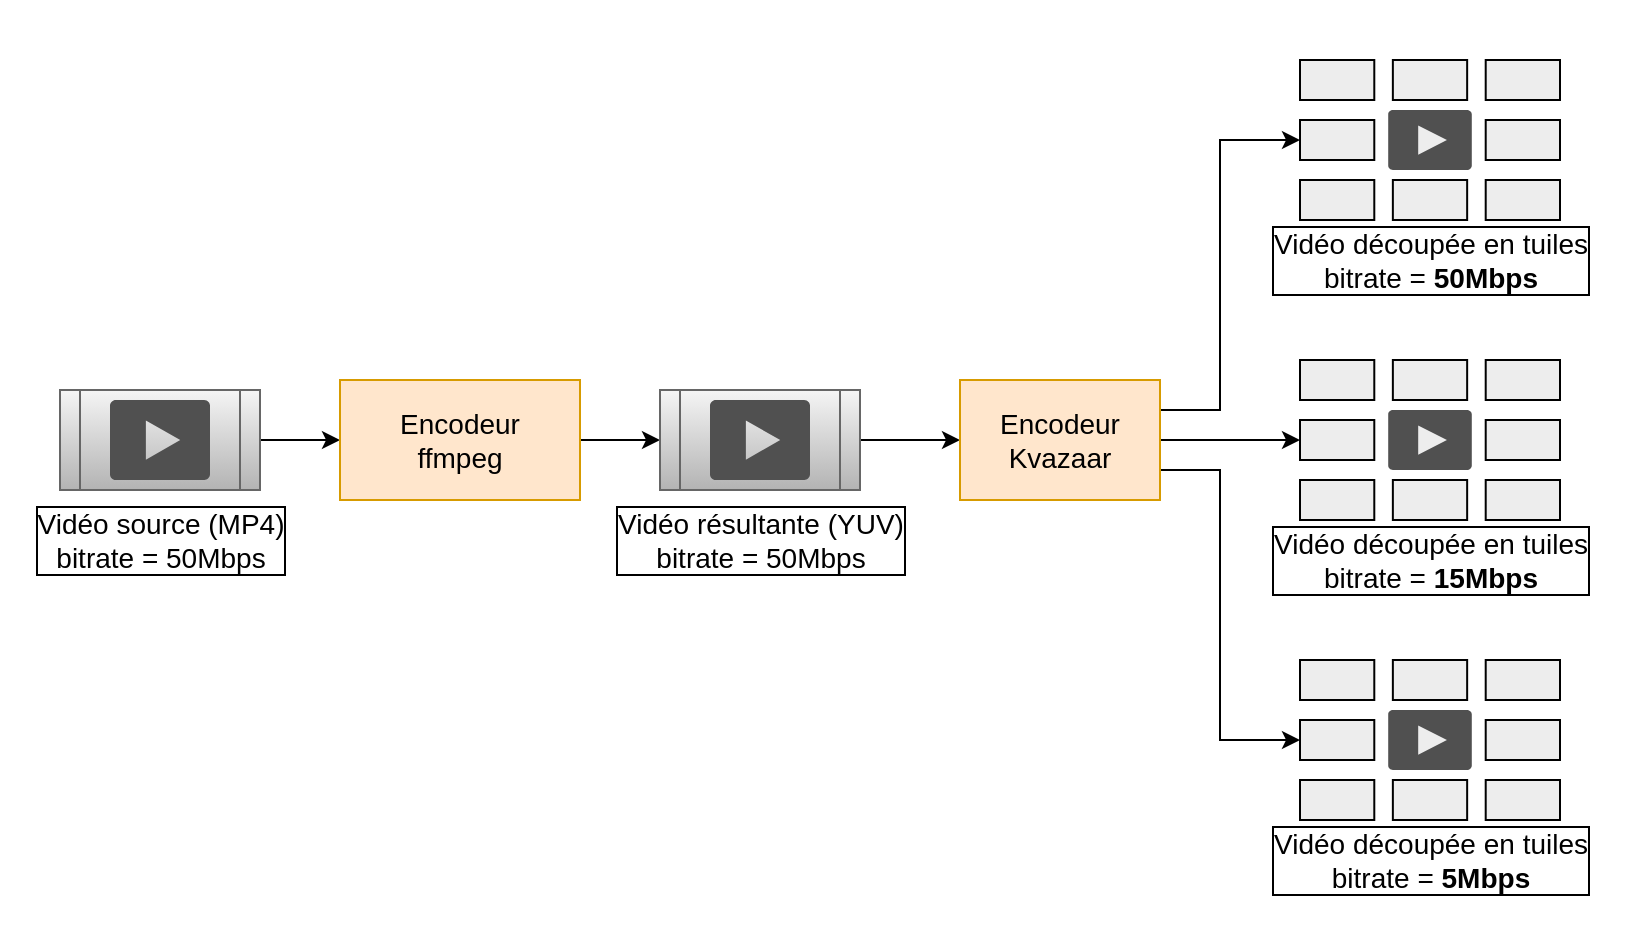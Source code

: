 <mxfile version="12.3.2" type="device" pages="1"><diagram id="p6hu_OUpitiiD3PzFgRF" name="Page-1"><mxGraphModel dx="1408" dy="808" grid="1" gridSize="10" guides="1" tooltips="1" connect="1" arrows="1" fold="1" page="1" pageScale="1" pageWidth="827" pageHeight="1169" math="0" shadow="0"><root><mxCell id="0"/><mxCell id="1" parent="0"/><mxCell id="WN9TrURKg4rjq0-x9JYa-82" value="" style="rounded=0;whiteSpace=wrap;html=1;fillColor=none;fontSize=14;strokeColor=none;" parent="1" vertex="1"><mxGeometry x="40" y="140" width="820" height="470" as="geometry"/></mxCell><mxCell id="WN9TrURKg4rjq0-x9JYa-10" style="edgeStyle=orthogonalEdgeStyle;rounded=0;orthogonalLoop=1;jettySize=auto;html=1;exitX=1;exitY=0.5;exitDx=0;exitDy=0;entryX=0;entryY=0.5;entryDx=0;entryDy=0;" parent="1" source="WN9TrURKg4rjq0-x9JYa-7" target="WN9TrURKg4rjq0-x9JYa-13" edge="1"><mxGeometry relative="1" as="geometry"><mxPoint x="240" y="360" as="targetPoint"/></mxGeometry></mxCell><mxCell id="WN9TrURKg4rjq0-x9JYa-14" style="edgeStyle=orthogonalEdgeStyle;rounded=0;orthogonalLoop=1;jettySize=auto;html=1;exitX=1;exitY=0.5;exitDx=0;exitDy=0;fontSize=14;entryX=0;entryY=0.5;entryDx=0;entryDy=0;" parent="1" source="WN9TrURKg4rjq0-x9JYa-13" target="WN9TrURKg4rjq0-x9JYa-15" edge="1"><mxGeometry relative="1" as="geometry"><mxPoint x="410" y="360" as="targetPoint"/></mxGeometry></mxCell><mxCell id="WN9TrURKg4rjq0-x9JYa-13" value="Encodeur&lt;br&gt;ffmpeg" style="rounded=0;whiteSpace=wrap;html=1;fillColor=#ffe6cc;fontSize=14;strokeColor=#d79b00;" parent="1" vertex="1"><mxGeometry x="210" y="330" width="120" height="60" as="geometry"/></mxCell><mxCell id="WN9TrURKg4rjq0-x9JYa-18" style="edgeStyle=orthogonalEdgeStyle;rounded=0;orthogonalLoop=1;jettySize=auto;html=1;exitX=1;exitY=0.5;exitDx=0;exitDy=0;fontSize=14;entryX=0;entryY=0.5;entryDx=0;entryDy=0;" parent="1" source="WN9TrURKg4rjq0-x9JYa-15" target="WN9TrURKg4rjq0-x9JYa-23" edge="1"><mxGeometry relative="1" as="geometry"><mxPoint x="520" y="360" as="targetPoint"/></mxGeometry></mxCell><mxCell id="WN9TrURKg4rjq0-x9JYa-21" value="" style="group" parent="1" vertex="1" connectable="0"><mxGeometry x="50" y="335" width="140" height="95" as="geometry"/></mxCell><mxCell id="WN9TrURKg4rjq0-x9JYa-11" value="Vidéo source (MP4)&lt;br&gt;bitrate = 50Mbps" style="text;html=1;align=center;verticalAlign=middle;resizable=0;points=[];;autosize=1;labelBorderColor=#000000;fontSize=14;" parent="WN9TrURKg4rjq0-x9JYa-21" vertex="1"><mxGeometry y="55" width="140" height="40" as="geometry"/></mxCell><mxCell id="WN9TrURKg4rjq0-x9JYa-20" value="" style="group" parent="WN9TrURKg4rjq0-x9JYa-21" vertex="1" connectable="0"><mxGeometry x="20" width="100" height="50" as="geometry"/></mxCell><mxCell id="WN9TrURKg4rjq0-x9JYa-7" value="" style="shape=process;whiteSpace=wrap;html=1;backgroundOutline=1;fillColor=#f5f5f5;strokeColor=#666666;gradientColor=#b3b3b3;" parent="WN9TrURKg4rjq0-x9JYa-20" vertex="1"><mxGeometry width="100" height="50" as="geometry"/></mxCell><mxCell id="WN9TrURKg4rjq0-x9JYa-8" value="" style="pointerEvents=1;shadow=0;dashed=0;html=1;strokeColor=none;fillColor=#505050;labelPosition=center;verticalLabelPosition=bottom;verticalAlign=top;outlineConnect=0;align=center;shape=mxgraph.office.concepts.video_play;" parent="WN9TrURKg4rjq0-x9JYa-20" vertex="1"><mxGeometry x="25" y="5" width="50" height="40" as="geometry"/></mxCell><mxCell id="WN9TrURKg4rjq0-x9JYa-22" value="" style="group" parent="1" vertex="1" connectable="0"><mxGeometry x="340" y="335" width="160" height="95" as="geometry"/></mxCell><mxCell id="WN9TrURKg4rjq0-x9JYa-17" value="Vidéo résultante (YUV)&lt;br&gt;bitrate = 50Mbps" style="text;html=1;align=center;verticalAlign=middle;resizable=0;points=[];;autosize=1;labelBorderColor=#000000;fontSize=14;" parent="WN9TrURKg4rjq0-x9JYa-22" vertex="1"><mxGeometry y="55" width="160" height="40" as="geometry"/></mxCell><mxCell id="WN9TrURKg4rjq0-x9JYa-19" value="" style="group" parent="WN9TrURKg4rjq0-x9JYa-22" vertex="1" connectable="0"><mxGeometry x="30" width="100" height="50" as="geometry"/></mxCell><mxCell id="WN9TrURKg4rjq0-x9JYa-15" value="" style="shape=process;whiteSpace=wrap;html=1;backgroundOutline=1;fillColor=#f5f5f5;strokeColor=#666666;gradientColor=#b3b3b3;" parent="WN9TrURKg4rjq0-x9JYa-19" vertex="1"><mxGeometry width="100" height="50" as="geometry"/></mxCell><mxCell id="WN9TrURKg4rjq0-x9JYa-16" value="" style="pointerEvents=1;shadow=0;dashed=0;html=1;strokeColor=none;fillColor=#505050;labelPosition=center;verticalLabelPosition=bottom;verticalAlign=top;outlineConnect=0;align=center;shape=mxgraph.office.concepts.video_play;" parent="WN9TrURKg4rjq0-x9JYa-19" vertex="1"><mxGeometry x="25" y="5" width="50" height="40" as="geometry"/></mxCell><mxCell id="WN9TrURKg4rjq0-x9JYa-27" style="edgeStyle=orthogonalEdgeStyle;rounded=0;orthogonalLoop=1;jettySize=auto;html=1;exitX=1;exitY=0.5;exitDx=0;exitDy=0;fontSize=14;" parent="1" source="WN9TrURKg4rjq0-x9JYa-23" edge="1"><mxGeometry relative="1" as="geometry"><mxPoint x="690" y="360" as="targetPoint"/></mxGeometry></mxCell><mxCell id="WN9TrURKg4rjq0-x9JYa-79" style="edgeStyle=orthogonalEdgeStyle;rounded=0;orthogonalLoop=1;jettySize=auto;html=1;exitX=1;exitY=0.25;exitDx=0;exitDy=0;fontSize=14;" parent="1" source="WN9TrURKg4rjq0-x9JYa-23" edge="1"><mxGeometry relative="1" as="geometry"><mxPoint x="690" y="210" as="targetPoint"/><Array as="points"><mxPoint x="650" y="345"/><mxPoint x="650" y="210"/></Array></mxGeometry></mxCell><mxCell id="WN9TrURKg4rjq0-x9JYa-80" style="edgeStyle=orthogonalEdgeStyle;rounded=0;orthogonalLoop=1;jettySize=auto;html=1;exitX=1;exitY=0.75;exitDx=0;exitDy=0;fontSize=14;" parent="1" source="WN9TrURKg4rjq0-x9JYa-23" edge="1"><mxGeometry relative="1" as="geometry"><mxPoint x="690" y="510" as="targetPoint"/><Array as="points"><mxPoint x="650" y="375"/><mxPoint x="650" y="510"/></Array></mxGeometry></mxCell><mxCell id="WN9TrURKg4rjq0-x9JYa-23" value="Encodeur&lt;br&gt;Kvazaar" style="rounded=0;whiteSpace=wrap;html=1;fillColor=#ffe6cc;fontSize=14;strokeColor=#d79b00;" parent="1" vertex="1"><mxGeometry x="520" y="330" width="100" height="60" as="geometry"/></mxCell><mxCell id="WN9TrURKg4rjq0-x9JYa-51" value="" style="group" parent="1" vertex="1" connectable="0"><mxGeometry x="670" y="170" width="170" height="120" as="geometry"/></mxCell><mxCell id="WN9TrURKg4rjq0-x9JYa-48" value="Vidéo découpée en tuiles&lt;br&gt;bitrate = &lt;b&gt;50Mbps&lt;/b&gt;" style="text;html=1;align=center;verticalAlign=middle;resizable=0;points=[];;autosize=1;labelBorderColor=#000000;fontSize=14;" parent="WN9TrURKg4rjq0-x9JYa-51" vertex="1"><mxGeometry y="80" width="170" height="40" as="geometry"/></mxCell><mxCell id="WN9TrURKg4rjq0-x9JYa-47" value="" style="group" parent="WN9TrURKg4rjq0-x9JYa-51" vertex="1" connectable="0"><mxGeometry x="20" width="130" height="80" as="geometry"/></mxCell><mxCell id="WN9TrURKg4rjq0-x9JYa-37" value="" style="rounded=0;whiteSpace=wrap;html=1;fillColor=#EDEDED;fontSize=14;" parent="WN9TrURKg4rjq0-x9JYa-47" vertex="1"><mxGeometry y="30" width="37.143" height="20" as="geometry"/></mxCell><mxCell id="WN9TrURKg4rjq0-x9JYa-38" value="" style="rounded=0;whiteSpace=wrap;html=1;fillColor=#EDEDED;fontSize=14;" parent="WN9TrURKg4rjq0-x9JYa-47" vertex="1"><mxGeometry x="46.429" width="37.143" height="20" as="geometry"/></mxCell><mxCell id="WN9TrURKg4rjq0-x9JYa-39" value="" style="rounded=0;whiteSpace=wrap;html=1;fillColor=#EDEDED;fontSize=14;" parent="WN9TrURKg4rjq0-x9JYa-47" vertex="1"><mxGeometry x="92.857" width="37.143" height="20" as="geometry"/></mxCell><mxCell id="WN9TrURKg4rjq0-x9JYa-40" value="" style="rounded=0;whiteSpace=wrap;html=1;fillColor=#EDEDED;fontSize=14;" parent="WN9TrURKg4rjq0-x9JYa-47" vertex="1"><mxGeometry x="92.857" y="30" width="37.143" height="20" as="geometry"/></mxCell><mxCell id="WN9TrURKg4rjq0-x9JYa-41" value="" style="rounded=0;whiteSpace=wrap;html=1;fillColor=#EDEDED;fontSize=14;" parent="WN9TrURKg4rjq0-x9JYa-47" vertex="1"><mxGeometry x="92.857" y="60" width="37.143" height="20" as="geometry"/></mxCell><mxCell id="WN9TrURKg4rjq0-x9JYa-42" value="" style="rounded=0;whiteSpace=wrap;html=1;fillColor=#EDEDED;fontSize=14;" parent="WN9TrURKg4rjq0-x9JYa-47" vertex="1"><mxGeometry x="46.429" y="60" width="37.143" height="20" as="geometry"/></mxCell><mxCell id="WN9TrURKg4rjq0-x9JYa-43" value="" style="rounded=0;whiteSpace=wrap;html=1;fillColor=#EDEDED;fontSize=14;" parent="WN9TrURKg4rjq0-x9JYa-47" vertex="1"><mxGeometry y="60" width="37.143" height="20" as="geometry"/></mxCell><mxCell id="WN9TrURKg4rjq0-x9JYa-44" value="" style="rounded=0;whiteSpace=wrap;html=1;fillColor=#EDEDED;fontSize=14;" parent="WN9TrURKg4rjq0-x9JYa-47" vertex="1"><mxGeometry x="46.429" y="30" width="37.143" height="20" as="geometry"/></mxCell><mxCell id="WN9TrURKg4rjq0-x9JYa-45" value="" style="rounded=0;whiteSpace=wrap;html=1;fillColor=#EDEDED;fontSize=14;" parent="WN9TrURKg4rjq0-x9JYa-47" vertex="1"><mxGeometry width="37.143" height="20" as="geometry"/></mxCell><mxCell id="WN9TrURKg4rjq0-x9JYa-34" value="" style="pointerEvents=1;shadow=0;dashed=0;html=1;strokeColor=none;fillColor=#505050;labelPosition=center;verticalLabelPosition=bottom;verticalAlign=top;outlineConnect=0;align=center;shape=mxgraph.office.concepts.video_play;" parent="WN9TrURKg4rjq0-x9JYa-47" vertex="1"><mxGeometry x="44.107" y="25" width="41.786" height="30" as="geometry"/></mxCell><mxCell id="WN9TrURKg4rjq0-x9JYa-53" value="" style="group" parent="1" vertex="1" connectable="0"><mxGeometry x="670" y="320" width="170" height="120" as="geometry"/></mxCell><mxCell id="WN9TrURKg4rjq0-x9JYa-54" value="Vidéo découpée en tuiles&lt;br&gt;bitrate = &lt;b&gt;15Mbps&lt;/b&gt;" style="text;html=1;align=center;verticalAlign=middle;resizable=0;points=[];;autosize=1;labelBorderColor=#000000;fontSize=14;" parent="WN9TrURKg4rjq0-x9JYa-53" vertex="1"><mxGeometry y="80" width="170" height="40" as="geometry"/></mxCell><mxCell id="WN9TrURKg4rjq0-x9JYa-55" value="" style="group" parent="WN9TrURKg4rjq0-x9JYa-53" vertex="1" connectable="0"><mxGeometry x="20" width="130" height="80" as="geometry"/></mxCell><mxCell id="WN9TrURKg4rjq0-x9JYa-56" value="" style="rounded=0;whiteSpace=wrap;html=1;fillColor=#EDEDED;fontSize=14;" parent="WN9TrURKg4rjq0-x9JYa-55" vertex="1"><mxGeometry y="30" width="37.143" height="20" as="geometry"/></mxCell><mxCell id="WN9TrURKg4rjq0-x9JYa-57" value="" style="rounded=0;whiteSpace=wrap;html=1;fillColor=#EDEDED;fontSize=14;" parent="WN9TrURKg4rjq0-x9JYa-55" vertex="1"><mxGeometry x="46.429" width="37.143" height="20" as="geometry"/></mxCell><mxCell id="WN9TrURKg4rjq0-x9JYa-58" value="" style="rounded=0;whiteSpace=wrap;html=1;fillColor=#EDEDED;fontSize=14;" parent="WN9TrURKg4rjq0-x9JYa-55" vertex="1"><mxGeometry x="92.857" width="37.143" height="20" as="geometry"/></mxCell><mxCell id="WN9TrURKg4rjq0-x9JYa-59" value="" style="rounded=0;whiteSpace=wrap;html=1;fillColor=#EDEDED;fontSize=14;" parent="WN9TrURKg4rjq0-x9JYa-55" vertex="1"><mxGeometry x="92.857" y="30" width="37.143" height="20" as="geometry"/></mxCell><mxCell id="WN9TrURKg4rjq0-x9JYa-60" value="" style="rounded=0;whiteSpace=wrap;html=1;fillColor=#EDEDED;fontSize=14;" parent="WN9TrURKg4rjq0-x9JYa-55" vertex="1"><mxGeometry x="92.857" y="60" width="37.143" height="20" as="geometry"/></mxCell><mxCell id="WN9TrURKg4rjq0-x9JYa-61" value="" style="rounded=0;whiteSpace=wrap;html=1;fillColor=#EDEDED;fontSize=14;" parent="WN9TrURKg4rjq0-x9JYa-55" vertex="1"><mxGeometry x="46.429" y="60" width="37.143" height="20" as="geometry"/></mxCell><mxCell id="WN9TrURKg4rjq0-x9JYa-62" value="" style="rounded=0;whiteSpace=wrap;html=1;fillColor=#EDEDED;fontSize=14;" parent="WN9TrURKg4rjq0-x9JYa-55" vertex="1"><mxGeometry y="60" width="37.143" height="20" as="geometry"/></mxCell><mxCell id="WN9TrURKg4rjq0-x9JYa-63" value="" style="rounded=0;whiteSpace=wrap;html=1;fillColor=#EDEDED;fontSize=14;" parent="WN9TrURKg4rjq0-x9JYa-55" vertex="1"><mxGeometry x="46.429" y="30" width="37.143" height="20" as="geometry"/></mxCell><mxCell id="WN9TrURKg4rjq0-x9JYa-64" value="" style="rounded=0;whiteSpace=wrap;html=1;fillColor=#EDEDED;fontSize=14;" parent="WN9TrURKg4rjq0-x9JYa-55" vertex="1"><mxGeometry width="37.143" height="20" as="geometry"/></mxCell><mxCell id="WN9TrURKg4rjq0-x9JYa-65" value="" style="pointerEvents=1;shadow=0;dashed=0;html=1;strokeColor=none;fillColor=#505050;labelPosition=center;verticalLabelPosition=bottom;verticalAlign=top;outlineConnect=0;align=center;shape=mxgraph.office.concepts.video_play;" parent="WN9TrURKg4rjq0-x9JYa-55" vertex="1"><mxGeometry x="44.107" y="25" width="41.786" height="30" as="geometry"/></mxCell><mxCell id="WN9TrURKg4rjq0-x9JYa-66" value="" style="group" parent="1" vertex="1" connectable="0"><mxGeometry x="670" y="470" width="170" height="120" as="geometry"/></mxCell><mxCell id="WN9TrURKg4rjq0-x9JYa-67" value="Vidéo découpée en tuiles&lt;br&gt;bitrate = &lt;b&gt;5Mbps&lt;/b&gt;" style="text;html=1;align=center;verticalAlign=middle;resizable=0;points=[];;autosize=1;labelBorderColor=#000000;fontSize=14;" parent="WN9TrURKg4rjq0-x9JYa-66" vertex="1"><mxGeometry y="80" width="170" height="40" as="geometry"/></mxCell><mxCell id="WN9TrURKg4rjq0-x9JYa-68" value="" style="group" parent="WN9TrURKg4rjq0-x9JYa-66" vertex="1" connectable="0"><mxGeometry x="20" width="130" height="80" as="geometry"/></mxCell><mxCell id="WN9TrURKg4rjq0-x9JYa-69" value="" style="rounded=0;whiteSpace=wrap;html=1;fillColor=#EDEDED;fontSize=14;" parent="WN9TrURKg4rjq0-x9JYa-68" vertex="1"><mxGeometry y="30" width="37.143" height="20" as="geometry"/></mxCell><mxCell id="WN9TrURKg4rjq0-x9JYa-70" value="" style="rounded=0;whiteSpace=wrap;html=1;fillColor=#EDEDED;fontSize=14;" parent="WN9TrURKg4rjq0-x9JYa-68" vertex="1"><mxGeometry x="46.429" width="37.143" height="20" as="geometry"/></mxCell><mxCell id="WN9TrURKg4rjq0-x9JYa-71" value="" style="rounded=0;whiteSpace=wrap;html=1;fillColor=#EDEDED;fontSize=14;" parent="WN9TrURKg4rjq0-x9JYa-68" vertex="1"><mxGeometry x="92.857" width="37.143" height="20" as="geometry"/></mxCell><mxCell id="WN9TrURKg4rjq0-x9JYa-72" value="" style="rounded=0;whiteSpace=wrap;html=1;fillColor=#EDEDED;fontSize=14;" parent="WN9TrURKg4rjq0-x9JYa-68" vertex="1"><mxGeometry x="92.857" y="30" width="37.143" height="20" as="geometry"/></mxCell><mxCell id="WN9TrURKg4rjq0-x9JYa-73" value="" style="rounded=0;whiteSpace=wrap;html=1;fillColor=#EDEDED;fontSize=14;" parent="WN9TrURKg4rjq0-x9JYa-68" vertex="1"><mxGeometry x="92.857" y="60" width="37.143" height="20" as="geometry"/></mxCell><mxCell id="WN9TrURKg4rjq0-x9JYa-74" value="" style="rounded=0;whiteSpace=wrap;html=1;fillColor=#EDEDED;fontSize=14;" parent="WN9TrURKg4rjq0-x9JYa-68" vertex="1"><mxGeometry x="46.429" y="60" width="37.143" height="20" as="geometry"/></mxCell><mxCell id="WN9TrURKg4rjq0-x9JYa-75" value="" style="rounded=0;whiteSpace=wrap;html=1;fillColor=#EDEDED;fontSize=14;" parent="WN9TrURKg4rjq0-x9JYa-68" vertex="1"><mxGeometry y="60" width="37.143" height="20" as="geometry"/></mxCell><mxCell id="WN9TrURKg4rjq0-x9JYa-76" value="" style="rounded=0;whiteSpace=wrap;html=1;fillColor=#EDEDED;fontSize=14;" parent="WN9TrURKg4rjq0-x9JYa-68" vertex="1"><mxGeometry x="46.429" y="30" width="37.143" height="20" as="geometry"/></mxCell><mxCell id="WN9TrURKg4rjq0-x9JYa-77" value="" style="rounded=0;whiteSpace=wrap;html=1;fillColor=#EDEDED;fontSize=14;" parent="WN9TrURKg4rjq0-x9JYa-68" vertex="1"><mxGeometry width="37.143" height="20" as="geometry"/></mxCell><mxCell id="WN9TrURKg4rjq0-x9JYa-78" value="" style="pointerEvents=1;shadow=0;dashed=0;html=1;strokeColor=none;fillColor=#505050;labelPosition=center;verticalLabelPosition=bottom;verticalAlign=top;outlineConnect=0;align=center;shape=mxgraph.office.concepts.video_play;" parent="WN9TrURKg4rjq0-x9JYa-68" vertex="1"><mxGeometry x="44.107" y="25" width="41.786" height="30" as="geometry"/></mxCell></root></mxGraphModel></diagram></mxfile>